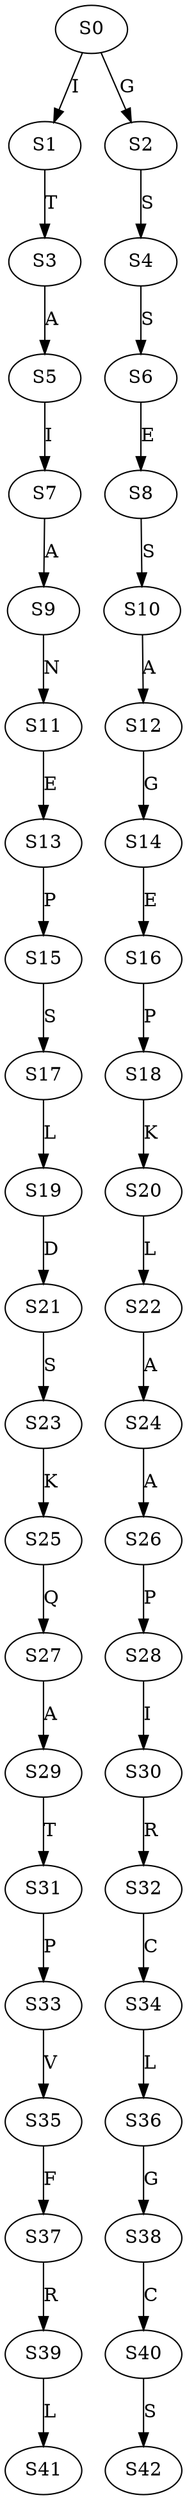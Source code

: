 strict digraph  {
	S0 -> S1 [ label = I ];
	S0 -> S2 [ label = G ];
	S1 -> S3 [ label = T ];
	S2 -> S4 [ label = S ];
	S3 -> S5 [ label = A ];
	S4 -> S6 [ label = S ];
	S5 -> S7 [ label = I ];
	S6 -> S8 [ label = E ];
	S7 -> S9 [ label = A ];
	S8 -> S10 [ label = S ];
	S9 -> S11 [ label = N ];
	S10 -> S12 [ label = A ];
	S11 -> S13 [ label = E ];
	S12 -> S14 [ label = G ];
	S13 -> S15 [ label = P ];
	S14 -> S16 [ label = E ];
	S15 -> S17 [ label = S ];
	S16 -> S18 [ label = P ];
	S17 -> S19 [ label = L ];
	S18 -> S20 [ label = K ];
	S19 -> S21 [ label = D ];
	S20 -> S22 [ label = L ];
	S21 -> S23 [ label = S ];
	S22 -> S24 [ label = A ];
	S23 -> S25 [ label = K ];
	S24 -> S26 [ label = A ];
	S25 -> S27 [ label = Q ];
	S26 -> S28 [ label = P ];
	S27 -> S29 [ label = A ];
	S28 -> S30 [ label = I ];
	S29 -> S31 [ label = T ];
	S30 -> S32 [ label = R ];
	S31 -> S33 [ label = P ];
	S32 -> S34 [ label = C ];
	S33 -> S35 [ label = V ];
	S34 -> S36 [ label = L ];
	S35 -> S37 [ label = F ];
	S36 -> S38 [ label = G ];
	S37 -> S39 [ label = R ];
	S38 -> S40 [ label = C ];
	S39 -> S41 [ label = L ];
	S40 -> S42 [ label = S ];
}
